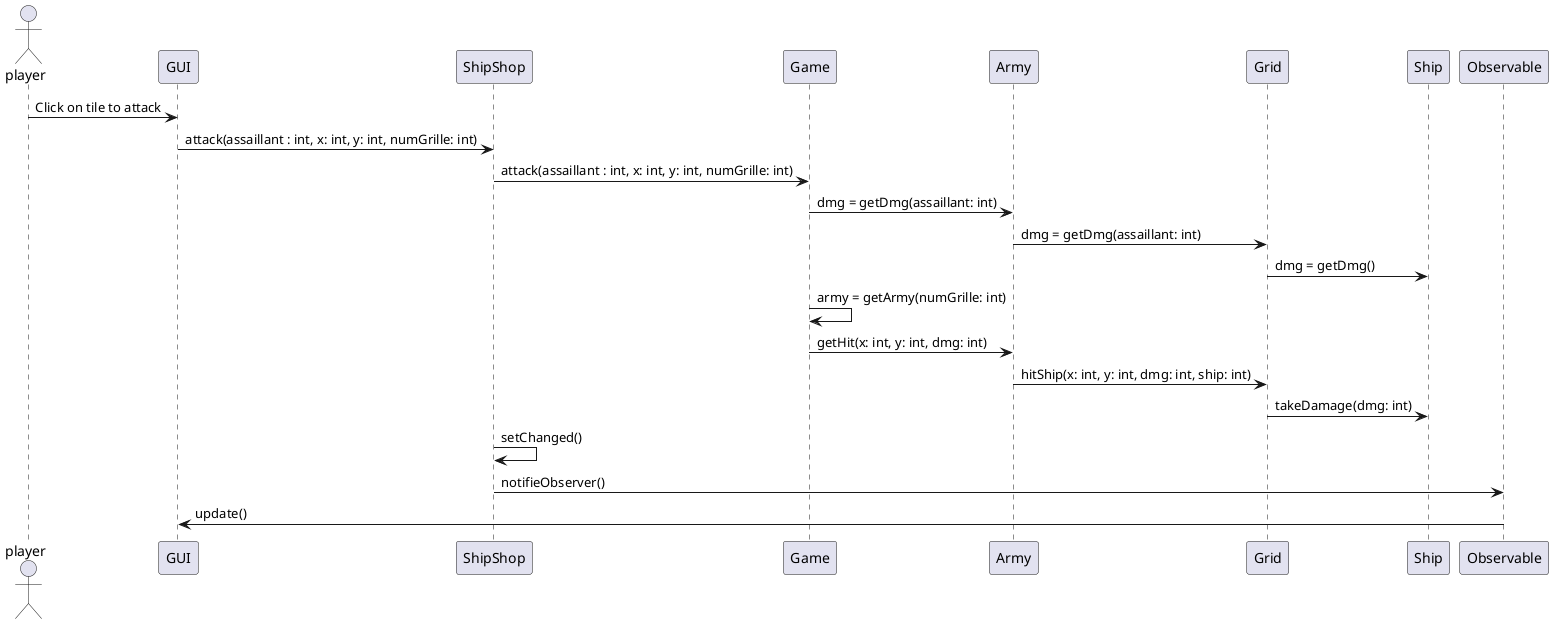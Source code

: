 @startuml
actor player
player -> GUI: Click on tile to attack
GUI ->  ShipShop: attack(assaillant : int, x: int, y: int, numGrille: int)
ShipShop -> Game: attack(assaillant : int, x: int, y: int, numGrille: int)
Game -> Army: dmg = getDmg(assaillant: int)

Army -> Grid : dmg = getDmg(assaillant: int)

Grid -> Ship : dmg = getDmg()

Game -> Game: army = getArmy(numGrille: int)

Game -> Army: getHit(x: int, y: int, dmg: int)
Army -> Grid: hitShip(x: int, y: int, dmg: int, ship: int)
Grid -> Ship: takeDamage(dmg: int)

ShipShop -> ShipShop: setChanged()
ShipShop -> Observable: notifieObserver()
Observable -> GUI: update()

@enduml